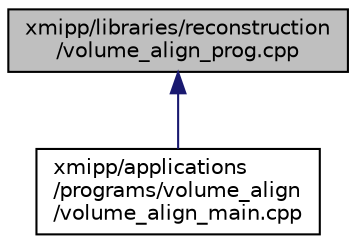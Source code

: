 digraph "xmipp/libraries/reconstruction/volume_align_prog.cpp"
{
  edge [fontname="Helvetica",fontsize="10",labelfontname="Helvetica",labelfontsize="10"];
  node [fontname="Helvetica",fontsize="10",shape=record];
  Node102 [label="xmipp/libraries/reconstruction\l/volume_align_prog.cpp",height=0.2,width=0.4,color="black", fillcolor="grey75", style="filled", fontcolor="black"];
  Node102 -> Node103 [dir="back",color="midnightblue",fontsize="10",style="solid",fontname="Helvetica"];
  Node103 [label="xmipp/applications\l/programs/volume_align\l/volume_align_main.cpp",height=0.2,width=0.4,color="black", fillcolor="white", style="filled",URL="$volume__align__main_8cpp.html"];
}
